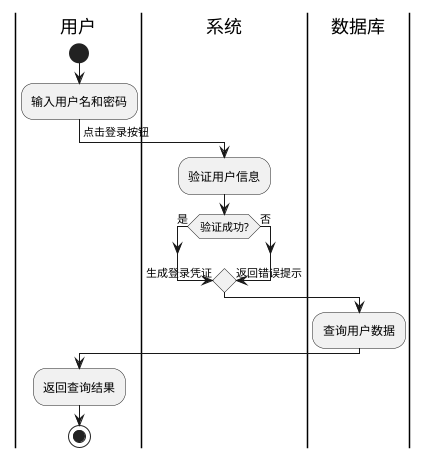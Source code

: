 '泳道图（Swimlane Diagram）示例

@startuml

|用户|
start
  :输入用户名和密码;
  -> 点击登录按钮;

|系统|
  :验证用户信息;
  if (验证成功?) then (是)
    -> 生成登录凭证;
  else (否)
    -> 返回错误提示;
  endif

|数据库|
  :查询用户数据;

|用户|
:返回查询结果;
stop

@enduml
